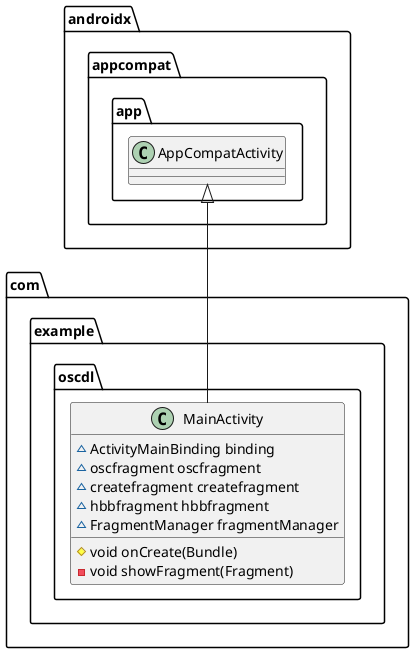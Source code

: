 @startuml
class com.example.oscdl.MainActivity {
~ ActivityMainBinding binding
~ oscfragment oscfragment
~ createfragment createfragment
~ hbbfragment hbbfragment
~ FragmentManager fragmentManager
# void onCreate(Bundle)
- void showFragment(Fragment)
}


androidx.appcompat.app.AppCompatActivity <|-- com.example.oscdl.MainActivity
@enduml